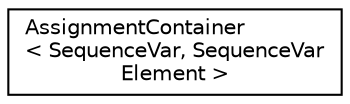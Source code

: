 digraph "Graphical Class Hierarchy"
{
 // LATEX_PDF_SIZE
  edge [fontname="Helvetica",fontsize="10",labelfontname="Helvetica",labelfontsize="10"];
  node [fontname="Helvetica",fontsize="10",shape=record];
  rankdir="LR";
  Node0 [label="AssignmentContainer\l\< SequenceVar, SequenceVar\lElement \>",height=0.2,width=0.4,color="black", fillcolor="white", style="filled",URL="$classoperations__research_1_1_assignment_container.html",tooltip=" "];
}
